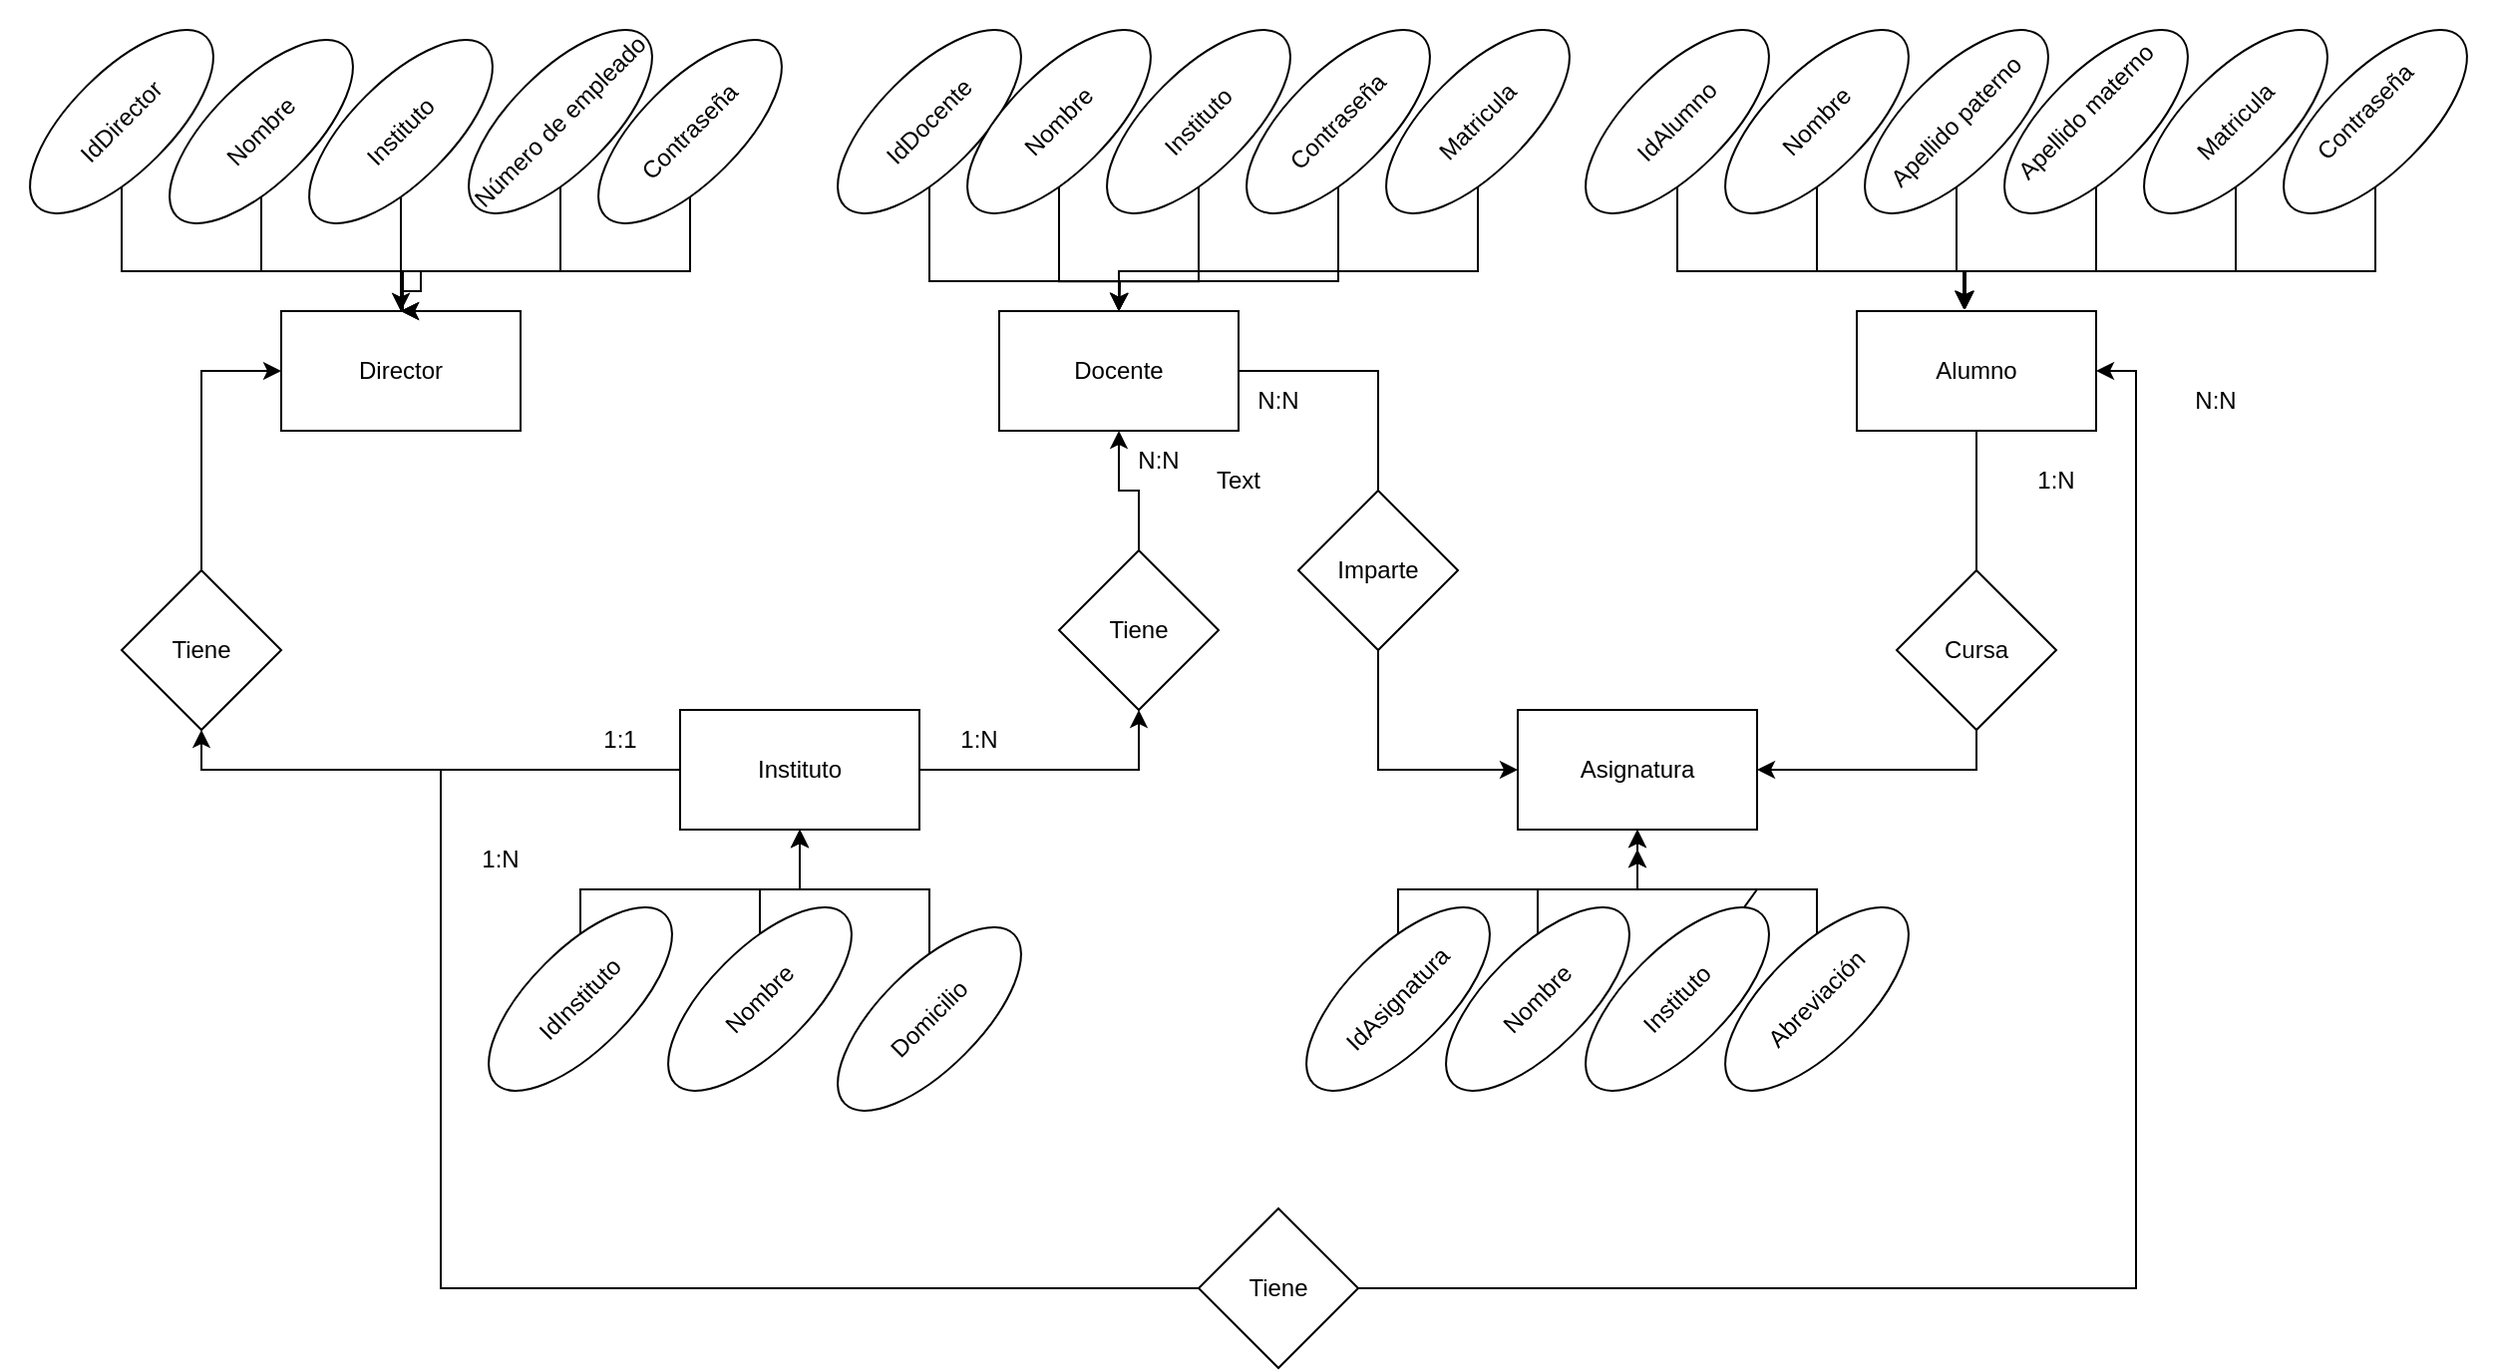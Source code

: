 <mxfile version="22.1.7" type="github">
  <diagram id="R2lEEEUBdFMjLlhIrx00" name="Page-1">
    <mxGraphModel dx="1588" dy="1944" grid="1" gridSize="10" guides="1" tooltips="1" connect="1" arrows="1" fold="1" page="1" pageScale="1" pageWidth="850" pageHeight="1100" math="0" shadow="0" extFonts="Permanent Marker^https://fonts.googleapis.com/css?family=Permanent+Marker">
      <root>
        <mxCell id="0" />
        <mxCell id="1" parent="0" />
        <mxCell id="XWyj95alX0yVlM_vTiqt-1" value="Director " style="rounded=0;whiteSpace=wrap;html=1;" parent="1" vertex="1">
          <mxGeometry x="160" y="140" width="120" height="60" as="geometry" />
        </mxCell>
        <mxCell id="XWyj95alX0yVlM_vTiqt-7" style="edgeStyle=orthogonalEdgeStyle;rounded=0;orthogonalLoop=1;jettySize=auto;html=1;entryX=0.5;entryY=0;entryDx=0;entryDy=0;" parent="1" source="XWyj95alX0yVlM_vTiqt-2" target="XWyj95alX0yVlM_vTiqt-1" edge="1">
          <mxGeometry relative="1" as="geometry">
            <Array as="points">
              <mxPoint x="80" y="120" />
              <mxPoint x="220" y="120" />
            </Array>
          </mxGeometry>
        </mxCell>
        <mxCell id="XWyj95alX0yVlM_vTiqt-2" value="IdDirector " style="ellipse;whiteSpace=wrap;html=1;rotation=-45;" parent="1" vertex="1">
          <mxGeometry x="20" y="20" width="120" height="50" as="geometry" />
        </mxCell>
        <mxCell id="XWyj95alX0yVlM_vTiqt-12" style="edgeStyle=orthogonalEdgeStyle;rounded=0;orthogonalLoop=1;jettySize=auto;html=1;" parent="1" source="XWyj95alX0yVlM_vTiqt-3" edge="1">
          <mxGeometry relative="1" as="geometry">
            <mxPoint x="220.0" y="140" as="targetPoint" />
            <Array as="points">
              <mxPoint x="150" y="120" />
              <mxPoint x="230" y="120" />
              <mxPoint x="230" y="130" />
              <mxPoint x="221" y="130" />
              <mxPoint x="221" y="140" />
            </Array>
          </mxGeometry>
        </mxCell>
        <mxCell id="XWyj95alX0yVlM_vTiqt-3" value="Nombre" style="ellipse;whiteSpace=wrap;html=1;rotation=-45;" parent="1" vertex="1">
          <mxGeometry x="90" y="25" width="120" height="50" as="geometry" />
        </mxCell>
        <mxCell id="XWyj95alX0yVlM_vTiqt-9" style="edgeStyle=orthogonalEdgeStyle;rounded=0;orthogonalLoop=1;jettySize=auto;html=1;" parent="1" source="XWyj95alX0yVlM_vTiqt-4" edge="1">
          <mxGeometry relative="1" as="geometry">
            <mxPoint x="220" y="140" as="targetPoint" />
          </mxGeometry>
        </mxCell>
        <mxCell id="XWyj95alX0yVlM_vTiqt-4" value="Instituto" style="ellipse;whiteSpace=wrap;html=1;rotation=-45;" parent="1" vertex="1">
          <mxGeometry x="160" y="25" width="120" height="50" as="geometry" />
        </mxCell>
        <mxCell id="XWyj95alX0yVlM_vTiqt-10" style="edgeStyle=orthogonalEdgeStyle;rounded=0;orthogonalLoop=1;jettySize=auto;html=1;" parent="1" source="XWyj95alX0yVlM_vTiqt-5" edge="1">
          <mxGeometry relative="1" as="geometry">
            <mxPoint x="220" y="140" as="targetPoint" />
            <Array as="points">
              <mxPoint x="300" y="120" />
              <mxPoint x="220" y="120" />
              <mxPoint x="220" y="125" />
              <mxPoint x="221" y="125" />
            </Array>
          </mxGeometry>
        </mxCell>
        <mxCell id="XWyj95alX0yVlM_vTiqt-5" value="Número de empleado " style="ellipse;whiteSpace=wrap;html=1;rotation=-45;" parent="1" vertex="1">
          <mxGeometry x="240" y="20" width="120" height="50" as="geometry" />
        </mxCell>
        <mxCell id="XWyj95alX0yVlM_vTiqt-11" style="edgeStyle=orthogonalEdgeStyle;rounded=0;orthogonalLoop=1;jettySize=auto;html=1;" parent="1" source="XWyj95alX0yVlM_vTiqt-6" edge="1">
          <mxGeometry relative="1" as="geometry">
            <mxPoint x="220" y="140" as="targetPoint" />
            <Array as="points">
              <mxPoint x="365" y="120" />
              <mxPoint x="221" y="120" />
            </Array>
          </mxGeometry>
        </mxCell>
        <mxCell id="XWyj95alX0yVlM_vTiqt-6" value="Contraseña " style="ellipse;whiteSpace=wrap;html=1;rotation=-45;" parent="1" vertex="1">
          <mxGeometry x="305" y="25" width="120" height="50" as="geometry" />
        </mxCell>
        <mxCell id="4mCuNIcWP39Hcswhgdg--13" style="edgeStyle=orthogonalEdgeStyle;rounded=0;orthogonalLoop=1;jettySize=auto;html=1;entryX=0;entryY=0.5;entryDx=0;entryDy=0;" edge="1" parent="1" source="XWyj95alX0yVlM_vTiqt-13" target="XWyj95alX0yVlM_vTiqt-61">
          <mxGeometry relative="1" as="geometry" />
        </mxCell>
        <mxCell id="XWyj95alX0yVlM_vTiqt-13" value="&lt;div&gt;Docente &lt;br&gt;&lt;/div&gt;" style="rounded=0;whiteSpace=wrap;html=1;" parent="1" vertex="1">
          <mxGeometry x="520" y="140" width="120" height="60" as="geometry" />
        </mxCell>
        <mxCell id="XWyj95alX0yVlM_vTiqt-19" style="edgeStyle=orthogonalEdgeStyle;rounded=0;orthogonalLoop=1;jettySize=auto;html=1;" parent="1" source="XWyj95alX0yVlM_vTiqt-14" target="XWyj95alX0yVlM_vTiqt-13" edge="1">
          <mxGeometry relative="1" as="geometry">
            <Array as="points">
              <mxPoint x="485" y="125" />
              <mxPoint x="580" y="125" />
            </Array>
          </mxGeometry>
        </mxCell>
        <mxCell id="XWyj95alX0yVlM_vTiqt-14" value="IdDocente" style="ellipse;whiteSpace=wrap;html=1;rotation=-45;" parent="1" vertex="1">
          <mxGeometry x="425" y="20" width="120" height="50" as="geometry" />
        </mxCell>
        <mxCell id="XWyj95alX0yVlM_vTiqt-20" style="edgeStyle=orthogonalEdgeStyle;rounded=0;orthogonalLoop=1;jettySize=auto;html=1;" parent="1" source="XWyj95alX0yVlM_vTiqt-15" edge="1">
          <mxGeometry relative="1" as="geometry">
            <mxPoint x="580" y="140" as="targetPoint" />
          </mxGeometry>
        </mxCell>
        <mxCell id="XWyj95alX0yVlM_vTiqt-15" value="Nombre" style="ellipse;whiteSpace=wrap;html=1;rotation=-45;" parent="1" vertex="1">
          <mxGeometry x="490" y="20" width="120" height="50" as="geometry" />
        </mxCell>
        <mxCell id="XWyj95alX0yVlM_vTiqt-21" style="edgeStyle=orthogonalEdgeStyle;rounded=0;orthogonalLoop=1;jettySize=auto;html=1;" parent="1" source="XWyj95alX0yVlM_vTiqt-16" edge="1">
          <mxGeometry relative="1" as="geometry">
            <mxPoint x="580" y="140" as="targetPoint" />
          </mxGeometry>
        </mxCell>
        <mxCell id="XWyj95alX0yVlM_vTiqt-16" value="Instituto" style="ellipse;whiteSpace=wrap;html=1;rotation=-45;" parent="1" vertex="1">
          <mxGeometry x="560" y="20" width="120" height="50" as="geometry" />
        </mxCell>
        <mxCell id="XWyj95alX0yVlM_vTiqt-46" style="edgeStyle=orthogonalEdgeStyle;rounded=0;orthogonalLoop=1;jettySize=auto;html=1;entryX=0.5;entryY=0;entryDx=0;entryDy=0;" parent="1" source="XWyj95alX0yVlM_vTiqt-17" target="XWyj95alX0yVlM_vTiqt-13" edge="1">
          <mxGeometry relative="1" as="geometry">
            <Array as="points">
              <mxPoint x="690" y="125" />
              <mxPoint x="580" y="125" />
            </Array>
          </mxGeometry>
        </mxCell>
        <mxCell id="XWyj95alX0yVlM_vTiqt-17" value="Contraseña" style="ellipse;whiteSpace=wrap;html=1;rotation=-45;" parent="1" vertex="1">
          <mxGeometry x="630" y="20" width="120" height="50" as="geometry" />
        </mxCell>
        <mxCell id="XWyj95alX0yVlM_vTiqt-50" style="edgeStyle=orthogonalEdgeStyle;rounded=0;orthogonalLoop=1;jettySize=auto;html=1;entryX=0.5;entryY=0;entryDx=0;entryDy=0;" parent="1" source="XWyj95alX0yVlM_vTiqt-18" target="XWyj95alX0yVlM_vTiqt-13" edge="1">
          <mxGeometry relative="1" as="geometry">
            <Array as="points">
              <mxPoint x="760" y="120" />
              <mxPoint x="580" y="120" />
            </Array>
          </mxGeometry>
        </mxCell>
        <mxCell id="XWyj95alX0yVlM_vTiqt-18" value="Matricula " style="ellipse;whiteSpace=wrap;html=1;rotation=-45;" parent="1" vertex="1">
          <mxGeometry x="700" y="20" width="120" height="50" as="geometry" />
        </mxCell>
        <mxCell id="4mCuNIcWP39Hcswhgdg--17" style="edgeStyle=orthogonalEdgeStyle;rounded=0;orthogonalLoop=1;jettySize=auto;html=1;entryX=1;entryY=0.5;entryDx=0;entryDy=0;" edge="1" parent="1" source="XWyj95alX0yVlM_vTiqt-30" target="XWyj95alX0yVlM_vTiqt-61">
          <mxGeometry relative="1" as="geometry">
            <Array as="points">
              <mxPoint x="1010" y="370" />
            </Array>
          </mxGeometry>
        </mxCell>
        <mxCell id="XWyj95alX0yVlM_vTiqt-30" value="Alumno " style="rounded=0;whiteSpace=wrap;html=1;" parent="1" vertex="1">
          <mxGeometry x="950" y="140" width="120" height="60" as="geometry" />
        </mxCell>
        <mxCell id="XWyj95alX0yVlM_vTiqt-31" value="IdAlumno" style="ellipse;whiteSpace=wrap;html=1;rotation=-45;" parent="1" vertex="1">
          <mxGeometry x="800" y="20" width="120" height="50" as="geometry" />
        </mxCell>
        <mxCell id="XWyj95alX0yVlM_vTiqt-32" value="Nombre " style="ellipse;whiteSpace=wrap;html=1;rotation=-45;" parent="1" vertex="1">
          <mxGeometry x="870" y="20" width="120" height="50" as="geometry" />
        </mxCell>
        <mxCell id="XWyj95alX0yVlM_vTiqt-33" value="Apellido paterno " style="ellipse;whiteSpace=wrap;html=1;rotation=-45;" parent="1" vertex="1">
          <mxGeometry x="940" y="20" width="120" height="50" as="geometry" />
        </mxCell>
        <mxCell id="XWyj95alX0yVlM_vTiqt-34" value="&lt;div&gt;Contraseña&lt;/div&gt;&lt;div&gt;&lt;br&gt;&lt;/div&gt;" style="ellipse;whiteSpace=wrap;html=1;rotation=-45;" parent="1" vertex="1">
          <mxGeometry x="1150" y="20" width="120" height="50" as="geometry" />
        </mxCell>
        <mxCell id="XWyj95alX0yVlM_vTiqt-35" value="Matricula " style="ellipse;whiteSpace=wrap;html=1;rotation=-45;" parent="1" vertex="1">
          <mxGeometry x="1080" y="20" width="120" height="50" as="geometry" />
        </mxCell>
        <mxCell id="XWyj95alX0yVlM_vTiqt-36" value="&lt;div&gt;Apellido materno &lt;br&gt;&lt;/div&gt;&lt;div&gt;&lt;br&gt;&lt;/div&gt;" style="ellipse;whiteSpace=wrap;html=1;rotation=-45;" parent="1" vertex="1">
          <mxGeometry x="1010" y="20" width="120" height="50" as="geometry" />
        </mxCell>
        <mxCell id="XWyj95alX0yVlM_vTiqt-38" style="edgeStyle=orthogonalEdgeStyle;rounded=0;orthogonalLoop=1;jettySize=auto;html=1;entryX=0.449;entryY=-0.019;entryDx=0;entryDy=0;entryPerimeter=0;" parent="1" source="XWyj95alX0yVlM_vTiqt-31" target="XWyj95alX0yVlM_vTiqt-30" edge="1">
          <mxGeometry relative="1" as="geometry">
            <Array as="points">
              <mxPoint x="860" y="120" />
              <mxPoint x="1004" y="120" />
            </Array>
          </mxGeometry>
        </mxCell>
        <mxCell id="XWyj95alX0yVlM_vTiqt-40" style="edgeStyle=orthogonalEdgeStyle;rounded=0;orthogonalLoop=1;jettySize=auto;html=1;entryX=0.45;entryY=-0.017;entryDx=0;entryDy=0;entryPerimeter=0;" parent="1" source="XWyj95alX0yVlM_vTiqt-32" target="XWyj95alX0yVlM_vTiqt-30" edge="1">
          <mxGeometry relative="1" as="geometry">
            <Array as="points">
              <mxPoint x="930" y="120" />
              <mxPoint x="1004" y="120" />
            </Array>
          </mxGeometry>
        </mxCell>
        <mxCell id="XWyj95alX0yVlM_vTiqt-42" style="edgeStyle=orthogonalEdgeStyle;rounded=0;orthogonalLoop=1;jettySize=auto;html=1;entryX=0.453;entryY=-0.017;entryDx=0;entryDy=0;entryPerimeter=0;" parent="1" source="XWyj95alX0yVlM_vTiqt-33" target="XWyj95alX0yVlM_vTiqt-30" edge="1">
          <mxGeometry relative="1" as="geometry">
            <Array as="points">
              <mxPoint x="1000" y="120" />
              <mxPoint x="1004" y="120" />
            </Array>
          </mxGeometry>
        </mxCell>
        <mxCell id="XWyj95alX0yVlM_vTiqt-43" style="edgeStyle=orthogonalEdgeStyle;rounded=0;orthogonalLoop=1;jettySize=auto;html=1;entryX=0.453;entryY=-0.017;entryDx=0;entryDy=0;entryPerimeter=0;" parent="1" source="XWyj95alX0yVlM_vTiqt-36" target="XWyj95alX0yVlM_vTiqt-30" edge="1">
          <mxGeometry relative="1" as="geometry">
            <Array as="points">
              <mxPoint x="1070" y="120" />
              <mxPoint x="1004" y="120" />
            </Array>
          </mxGeometry>
        </mxCell>
        <mxCell id="XWyj95alX0yVlM_vTiqt-44" style="edgeStyle=orthogonalEdgeStyle;rounded=0;orthogonalLoop=1;jettySize=auto;html=1;entryX=0.447;entryY=-0.017;entryDx=0;entryDy=0;entryPerimeter=0;" parent="1" source="XWyj95alX0yVlM_vTiqt-35" target="XWyj95alX0yVlM_vTiqt-30" edge="1">
          <mxGeometry relative="1" as="geometry">
            <Array as="points">
              <mxPoint x="1140" y="120" />
              <mxPoint x="1004" y="120" />
            </Array>
          </mxGeometry>
        </mxCell>
        <mxCell id="XWyj95alX0yVlM_vTiqt-45" style="edgeStyle=orthogonalEdgeStyle;rounded=0;orthogonalLoop=1;jettySize=auto;html=1;entryX=0.447;entryY=-0.017;entryDx=0;entryDy=0;entryPerimeter=0;" parent="1" source="XWyj95alX0yVlM_vTiqt-34" target="XWyj95alX0yVlM_vTiqt-30" edge="1">
          <mxGeometry relative="1" as="geometry">
            <Array as="points">
              <mxPoint x="1210" y="120" />
              <mxPoint x="1004" y="120" />
            </Array>
          </mxGeometry>
        </mxCell>
        <mxCell id="XWyj95alX0yVlM_vTiqt-71" style="edgeStyle=orthogonalEdgeStyle;rounded=0;orthogonalLoop=1;jettySize=auto;html=1;exitX=0;exitY=0.5;exitDx=0;exitDy=0;entryX=0.5;entryY=1;entryDx=0;entryDy=0;" parent="1" source="XWyj95alX0yVlM_vTiqt-52" target="XWyj95alX0yVlM_vTiqt-70" edge="1">
          <mxGeometry relative="1" as="geometry" />
        </mxCell>
        <mxCell id="4mCuNIcWP39Hcswhgdg--2" style="edgeStyle=orthogonalEdgeStyle;rounded=0;orthogonalLoop=1;jettySize=auto;html=1;exitX=1;exitY=0.5;exitDx=0;exitDy=0;entryX=0.5;entryY=1;entryDx=0;entryDy=0;" edge="1" parent="1" source="XWyj95alX0yVlM_vTiqt-52" target="4mCuNIcWP39Hcswhgdg--3">
          <mxGeometry relative="1" as="geometry">
            <mxPoint x="610" y="370" as="targetPoint" />
          </mxGeometry>
        </mxCell>
        <mxCell id="4mCuNIcWP39Hcswhgdg--21" style="edgeStyle=orthogonalEdgeStyle;rounded=0;orthogonalLoop=1;jettySize=auto;html=1;entryX=1;entryY=0.5;entryDx=0;entryDy=0;" edge="1" parent="1" source="XWyj95alX0yVlM_vTiqt-52" target="XWyj95alX0yVlM_vTiqt-30">
          <mxGeometry relative="1" as="geometry">
            <Array as="points">
              <mxPoint x="240" y="370" />
              <mxPoint x="240" y="630" />
              <mxPoint x="1090" y="630" />
              <mxPoint x="1090" y="170" />
            </Array>
          </mxGeometry>
        </mxCell>
        <mxCell id="XWyj95alX0yVlM_vTiqt-52" value="Instituto" style="rounded=0;whiteSpace=wrap;html=1;" parent="1" vertex="1">
          <mxGeometry x="360" y="340" width="120" height="60" as="geometry" />
        </mxCell>
        <mxCell id="XWyj95alX0yVlM_vTiqt-57" style="edgeStyle=orthogonalEdgeStyle;rounded=0;orthogonalLoop=1;jettySize=auto;html=1;entryX=0.5;entryY=1;entryDx=0;entryDy=0;" parent="1" source="XWyj95alX0yVlM_vTiqt-53" target="XWyj95alX0yVlM_vTiqt-52" edge="1">
          <mxGeometry relative="1" as="geometry">
            <mxPoint x="420" y="410" as="targetPoint" />
            <Array as="points">
              <mxPoint x="310" y="430" />
              <mxPoint x="420" y="430" />
            </Array>
          </mxGeometry>
        </mxCell>
        <mxCell id="XWyj95alX0yVlM_vTiqt-53" value="&lt;div&gt;IdInstituto&lt;/div&gt;" style="ellipse;whiteSpace=wrap;html=1;rotation=-45;" parent="1" vertex="1">
          <mxGeometry x="250" y="460" width="120" height="50" as="geometry" />
        </mxCell>
        <mxCell id="XWyj95alX0yVlM_vTiqt-60" style="edgeStyle=orthogonalEdgeStyle;rounded=0;orthogonalLoop=1;jettySize=auto;html=1;" parent="1" source="XWyj95alX0yVlM_vTiqt-55" edge="1">
          <mxGeometry relative="1" as="geometry">
            <mxPoint x="420" y="400" as="targetPoint" />
            <Array as="points">
              <mxPoint x="400" y="430" />
              <mxPoint x="420" y="430" />
            </Array>
          </mxGeometry>
        </mxCell>
        <mxCell id="XWyj95alX0yVlM_vTiqt-55" value="Nombre" style="ellipse;whiteSpace=wrap;html=1;rotation=-45;" parent="1" vertex="1">
          <mxGeometry x="340" y="460" width="120" height="50" as="geometry" />
        </mxCell>
        <mxCell id="XWyj95alX0yVlM_vTiqt-59" style="edgeStyle=orthogonalEdgeStyle;rounded=0;orthogonalLoop=1;jettySize=auto;html=1;entryX=0.5;entryY=1;entryDx=0;entryDy=0;" parent="1" source="XWyj95alX0yVlM_vTiqt-56" target="XWyj95alX0yVlM_vTiqt-52" edge="1">
          <mxGeometry relative="1" as="geometry">
            <Array as="points">
              <mxPoint x="485" y="430" />
              <mxPoint x="420" y="430" />
            </Array>
          </mxGeometry>
        </mxCell>
        <mxCell id="XWyj95alX0yVlM_vTiqt-56" value="Domicilio" style="ellipse;whiteSpace=wrap;html=1;rotation=-45;" parent="1" vertex="1">
          <mxGeometry x="425" y="470" width="120" height="50" as="geometry" />
        </mxCell>
        <mxCell id="XWyj95alX0yVlM_vTiqt-61" value="Asignatura" style="rounded=0;whiteSpace=wrap;html=1;" parent="1" vertex="1">
          <mxGeometry x="780" y="340" width="120" height="60" as="geometry" />
        </mxCell>
        <mxCell id="XWyj95alX0yVlM_vTiqt-66" style="edgeStyle=orthogonalEdgeStyle;rounded=0;orthogonalLoop=1;jettySize=auto;html=1;" parent="1" source="XWyj95alX0yVlM_vTiqt-62" edge="1">
          <mxGeometry relative="1" as="geometry">
            <mxPoint x="840" y="410" as="targetPoint" />
            <Array as="points">
              <mxPoint x="720" y="430" />
              <mxPoint x="840" y="430" />
            </Array>
          </mxGeometry>
        </mxCell>
        <mxCell id="XWyj95alX0yVlM_vTiqt-62" value="&lt;div&gt;IdAsignatura&lt;/div&gt;" style="ellipse;whiteSpace=wrap;html=1;rotation=-45;" parent="1" vertex="1">
          <mxGeometry x="660" y="460" width="120" height="50" as="geometry" />
        </mxCell>
        <mxCell id="XWyj95alX0yVlM_vTiqt-67" style="edgeStyle=orthogonalEdgeStyle;rounded=0;orthogonalLoop=1;jettySize=auto;html=1;" parent="1" source="XWyj95alX0yVlM_vTiqt-63" edge="1">
          <mxGeometry relative="1" as="geometry">
            <mxPoint x="840" y="400" as="targetPoint" />
            <Array as="points">
              <mxPoint x="790" y="430" />
              <mxPoint x="840" y="430" />
            </Array>
          </mxGeometry>
        </mxCell>
        <mxCell id="XWyj95alX0yVlM_vTiqt-63" value="&lt;div&gt;Nombre&lt;/div&gt;" style="ellipse;whiteSpace=wrap;html=1;rotation=-45;" parent="1" vertex="1">
          <mxGeometry x="730" y="460" width="120" height="50" as="geometry" />
        </mxCell>
        <mxCell id="XWyj95alX0yVlM_vTiqt-68" value="" style="edgeStyle=orthogonalEdgeStyle;rounded=0;orthogonalLoop=1;jettySize=auto;html=1;" parent="1" source="XWyj95alX0yVlM_vTiqt-64" target="XWyj95alX0yVlM_vTiqt-61" edge="1">
          <mxGeometry relative="1" as="geometry">
            <Array as="points">
              <mxPoint x="900" y="430" />
              <mxPoint x="840" y="430" />
            </Array>
          </mxGeometry>
        </mxCell>
        <mxCell id="XWyj95alX0yVlM_vTiqt-64" value="Instituto" style="ellipse;whiteSpace=wrap;html=1;rotation=-45;" parent="1" vertex="1">
          <mxGeometry x="800" y="460" width="120" height="50" as="geometry" />
        </mxCell>
        <mxCell id="XWyj95alX0yVlM_vTiqt-69" style="edgeStyle=orthogonalEdgeStyle;rounded=0;orthogonalLoop=1;jettySize=auto;html=1;" parent="1" source="XWyj95alX0yVlM_vTiqt-65" edge="1">
          <mxGeometry relative="1" as="geometry">
            <mxPoint x="840" y="410" as="targetPoint" />
            <Array as="points">
              <mxPoint x="930" y="430" />
              <mxPoint x="840" y="430" />
            </Array>
          </mxGeometry>
        </mxCell>
        <mxCell id="XWyj95alX0yVlM_vTiqt-65" value="Abreviación" style="ellipse;whiteSpace=wrap;html=1;rotation=-45;" parent="1" vertex="1">
          <mxGeometry x="870" y="460" width="120" height="50" as="geometry" />
        </mxCell>
        <mxCell id="XWyj95alX0yVlM_vTiqt-72" style="edgeStyle=orthogonalEdgeStyle;rounded=0;orthogonalLoop=1;jettySize=auto;html=1;exitX=0.5;exitY=0;exitDx=0;exitDy=0;entryX=0;entryY=0.5;entryDx=0;entryDy=0;" parent="1" source="XWyj95alX0yVlM_vTiqt-70" target="XWyj95alX0yVlM_vTiqt-1" edge="1">
          <mxGeometry relative="1" as="geometry" />
        </mxCell>
        <mxCell id="XWyj95alX0yVlM_vTiqt-70" value="Tiene" style="rhombus;whiteSpace=wrap;html=1;" parent="1" vertex="1">
          <mxGeometry x="80" y="270" width="80" height="80" as="geometry" />
        </mxCell>
        <mxCell id="4mCuNIcWP39Hcswhgdg--1" value="1:1" style="text;html=1;strokeColor=none;fillColor=none;align=center;verticalAlign=middle;whiteSpace=wrap;rounded=0;" vertex="1" parent="1">
          <mxGeometry x="300" y="340" width="60" height="30" as="geometry" />
        </mxCell>
        <mxCell id="4mCuNIcWP39Hcswhgdg--4" style="edgeStyle=orthogonalEdgeStyle;rounded=0;orthogonalLoop=1;jettySize=auto;html=1;exitX=0.5;exitY=0;exitDx=0;exitDy=0;entryX=0.5;entryY=1;entryDx=0;entryDy=0;" edge="1" parent="1" source="4mCuNIcWP39Hcswhgdg--3" target="XWyj95alX0yVlM_vTiqt-13">
          <mxGeometry relative="1" as="geometry" />
        </mxCell>
        <mxCell id="4mCuNIcWP39Hcswhgdg--3" value="Tiene" style="rhombus;whiteSpace=wrap;html=1;" vertex="1" parent="1">
          <mxGeometry x="550" y="260" width="80" height="80" as="geometry" />
        </mxCell>
        <mxCell id="4mCuNIcWP39Hcswhgdg--5" value="1:N" style="text;html=1;strokeColor=none;fillColor=none;align=center;verticalAlign=middle;whiteSpace=wrap;rounded=0;" vertex="1" parent="1">
          <mxGeometry x="480" y="340" width="60" height="30" as="geometry" />
        </mxCell>
        <mxCell id="4mCuNIcWP39Hcswhgdg--6" value="N:N" style="text;html=1;strokeColor=none;fillColor=none;align=center;verticalAlign=middle;whiteSpace=wrap;rounded=0;" vertex="1" parent="1">
          <mxGeometry x="570" y="200" width="60" height="30" as="geometry" />
        </mxCell>
        <mxCell id="4mCuNIcWP39Hcswhgdg--8" value="1:N" style="text;html=1;strokeColor=none;fillColor=none;align=center;verticalAlign=middle;whiteSpace=wrap;rounded=0;" vertex="1" parent="1">
          <mxGeometry x="240" y="400" width="60" height="30" as="geometry" />
        </mxCell>
        <mxCell id="4mCuNIcWP39Hcswhgdg--9" value="Text" style="text;html=1;strokeColor=none;fillColor=none;align=center;verticalAlign=middle;whiteSpace=wrap;rounded=0;" vertex="1" parent="1">
          <mxGeometry x="610" y="210" width="60" height="30" as="geometry" />
        </mxCell>
        <mxCell id="4mCuNIcWP39Hcswhgdg--10" value="N:N" style="text;html=1;strokeColor=none;fillColor=none;align=center;verticalAlign=middle;whiteSpace=wrap;rounded=0;" vertex="1" parent="1">
          <mxGeometry x="1100" y="170" width="60" height="30" as="geometry" />
        </mxCell>
        <mxCell id="4mCuNIcWP39Hcswhgdg--12" value="N:N" style="text;html=1;strokeColor=none;fillColor=none;align=center;verticalAlign=middle;whiteSpace=wrap;rounded=0;" vertex="1" parent="1">
          <mxGeometry x="630" y="170" width="60" height="30" as="geometry" />
        </mxCell>
        <mxCell id="4mCuNIcWP39Hcswhgdg--18" value="1:N" style="text;html=1;strokeColor=none;fillColor=none;align=center;verticalAlign=middle;whiteSpace=wrap;rounded=0;" vertex="1" parent="1">
          <mxGeometry x="1020" y="210" width="60" height="30" as="geometry" />
        </mxCell>
        <mxCell id="4mCuNIcWP39Hcswhgdg--19" value="Imparte" style="rhombus;whiteSpace=wrap;html=1;" vertex="1" parent="1">
          <mxGeometry x="670" y="230" width="80" height="80" as="geometry" />
        </mxCell>
        <mxCell id="4mCuNIcWP39Hcswhgdg--20" value="Cursa" style="rhombus;whiteSpace=wrap;html=1;" vertex="1" parent="1">
          <mxGeometry x="970" y="270" width="80" height="80" as="geometry" />
        </mxCell>
        <mxCell id="4mCuNIcWP39Hcswhgdg--22" value="Tiene" style="rhombus;whiteSpace=wrap;html=1;" vertex="1" parent="1">
          <mxGeometry x="620" y="590" width="80" height="80" as="geometry" />
        </mxCell>
      </root>
    </mxGraphModel>
  </diagram>
</mxfile>
